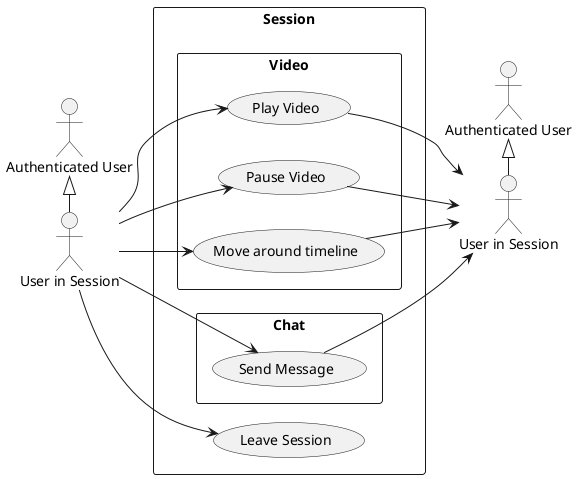 @startuml user-session
left to right direction

:Authenticated User: as AuthUser
:User in Session: as SessionUser
:Authenticated User: as AuthUser2
:User in Session: as SessionUser2

rectangle "Session" {

    usecase LeaveSession as "Leave Session"

    rectangle "Video" {
        usecase PlayVideo as "Play Video"
        usecase PauseVideo as "Pause Video"
        usecase MoveVideo as "Move around timeline"
    }

    rectangle "Chat" {
        usecase SendMessage as "Send Message"
    }

}

AuthUser <|- SessionUser
AuthUser2 <|- SessionUser2

SessionUser --> LeaveSession
SessionUser --> PlayVideo
SessionUser --> PauseVideo
SessionUser --> MoveVideo
SessionUser --> SendMessage

SendMessage --> SessionUser2
MoveVideo --> SessionUser2
PlayVideo --> SessionUser2
PauseVideo --> SessionUser2

@enduml